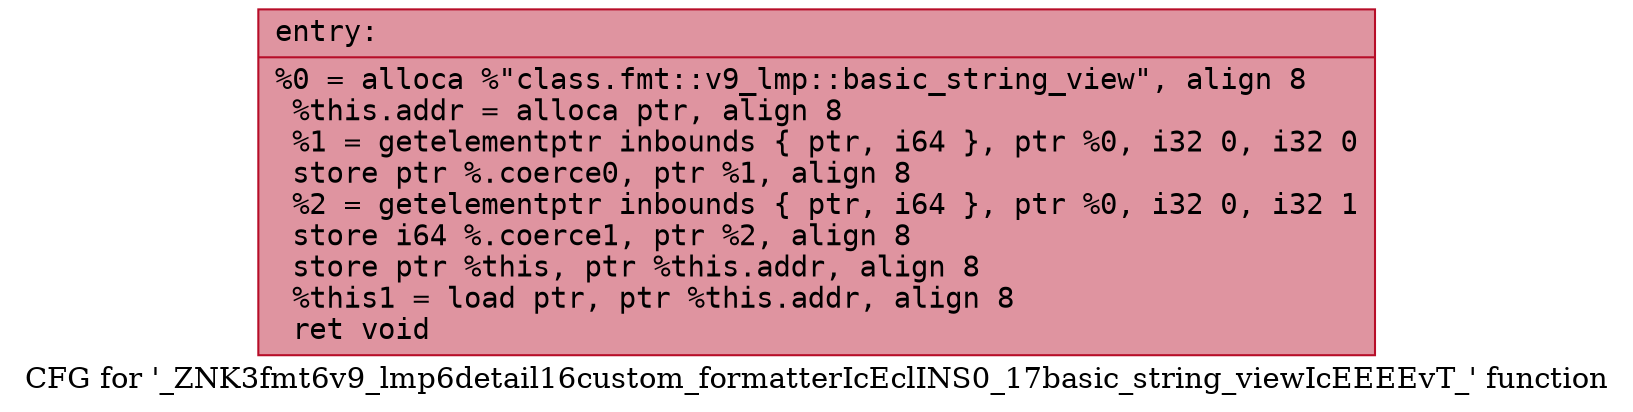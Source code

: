 digraph "CFG for '_ZNK3fmt6v9_lmp6detail16custom_formatterIcEclINS0_17basic_string_viewIcEEEEvT_' function" {
	label="CFG for '_ZNK3fmt6v9_lmp6detail16custom_formatterIcEclINS0_17basic_string_viewIcEEEEvT_' function";

	Node0x55fec34c6a70 [shape=record,color="#b70d28ff", style=filled, fillcolor="#b70d2870" fontname="Courier",label="{entry:\l|  %0 = alloca %\"class.fmt::v9_lmp::basic_string_view\", align 8\l  %this.addr = alloca ptr, align 8\l  %1 = getelementptr inbounds \{ ptr, i64 \}, ptr %0, i32 0, i32 0\l  store ptr %.coerce0, ptr %1, align 8\l  %2 = getelementptr inbounds \{ ptr, i64 \}, ptr %0, i32 0, i32 1\l  store i64 %.coerce1, ptr %2, align 8\l  store ptr %this, ptr %this.addr, align 8\l  %this1 = load ptr, ptr %this.addr, align 8\l  ret void\l}"];
}
